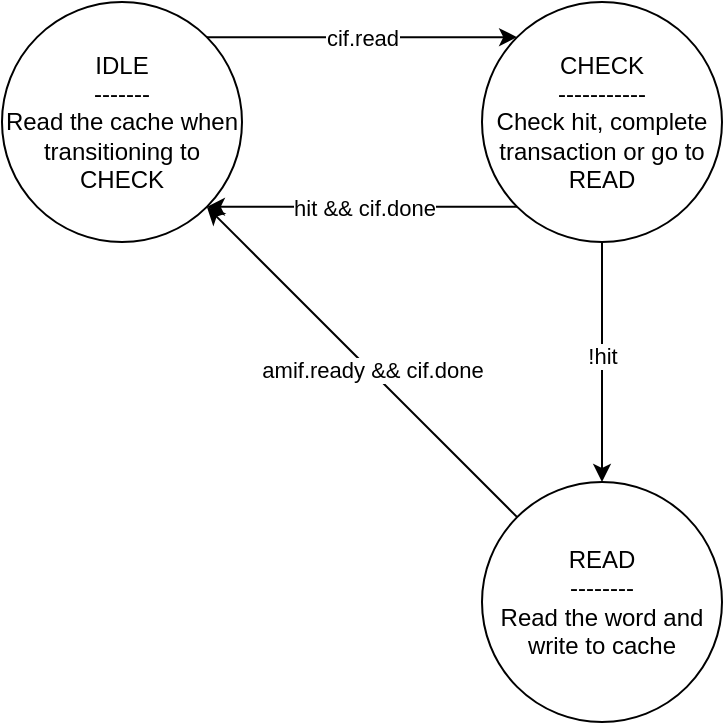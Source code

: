 <mxfile version="27.0.6">
  <diagram name="Page-1" id="iWYksR-LK-WmAYDwQHZO">
    <mxGraphModel dx="1388" dy="648" grid="1" gridSize="10" guides="1" tooltips="1" connect="1" arrows="1" fold="1" page="1" pageScale="1" pageWidth="1169" pageHeight="827" math="0" shadow="0">
      <root>
        <mxCell id="0" />
        <mxCell id="1" parent="0" />
        <mxCell id="UUDh4dBdKiK-Q3wQa4E3-1" value="IDLE&lt;div&gt;-------&lt;/div&gt;&lt;div&gt;Read the cache when transitioning to CHECK&lt;/div&gt;" style="ellipse;whiteSpace=wrap;html=1;aspect=fixed;" parent="1" vertex="1">
          <mxGeometry x="400" y="240" width="120" height="120" as="geometry" />
        </mxCell>
        <mxCell id="UUDh4dBdKiK-Q3wQa4E3-2" value="CHECK&lt;div&gt;-----------&lt;/div&gt;&lt;div&gt;Check hit, complete transaction or go to READ&lt;/div&gt;" style="ellipse;whiteSpace=wrap;html=1;aspect=fixed;" parent="1" vertex="1">
          <mxGeometry x="640" y="240" width="120" height="120" as="geometry" />
        </mxCell>
        <mxCell id="UUDh4dBdKiK-Q3wQa4E3-3" value="" style="endArrow=classic;html=1;rounded=0;exitX=1;exitY=0;exitDx=0;exitDy=0;entryX=0;entryY=0;entryDx=0;entryDy=0;" parent="1" source="UUDh4dBdKiK-Q3wQa4E3-1" target="UUDh4dBdKiK-Q3wQa4E3-2" edge="1">
          <mxGeometry width="50" height="50" relative="1" as="geometry">
            <mxPoint x="502.426" y="249.996" as="sourcePoint" />
            <mxPoint x="657.574" y="249.996" as="targetPoint" />
          </mxGeometry>
        </mxCell>
        <mxCell id="UUDh4dBdKiK-Q3wQa4E3-4" value="cif.read" style="edgeLabel;html=1;align=center;verticalAlign=middle;resizable=0;points=[];" parent="UUDh4dBdKiK-Q3wQa4E3-3" vertex="1" connectable="0">
          <mxGeometry y="-2" relative="1" as="geometry">
            <mxPoint y="-2" as="offset" />
          </mxGeometry>
        </mxCell>
        <mxCell id="UUDh4dBdKiK-Q3wQa4E3-5" value="" style="endArrow=classic;html=1;rounded=0;exitX=0;exitY=1;exitDx=0;exitDy=0;entryX=1;entryY=1;entryDx=0;entryDy=0;" parent="1" source="UUDh4dBdKiK-Q3wQa4E3-2" target="UUDh4dBdKiK-Q3wQa4E3-1" edge="1">
          <mxGeometry width="50" height="50" relative="1" as="geometry">
            <mxPoint x="657.574" y="360.004" as="sourcePoint" />
            <mxPoint x="502.426" y="360.004" as="targetPoint" />
          </mxGeometry>
        </mxCell>
        <mxCell id="UUDh4dBdKiK-Q3wQa4E3-6" value="hit &amp;amp;&amp;amp; cif.done" style="edgeLabel;html=1;align=center;verticalAlign=middle;resizable=0;points=[];" parent="UUDh4dBdKiK-Q3wQa4E3-5" vertex="1" connectable="0">
          <mxGeometry x="-0.01" relative="1" as="geometry">
            <mxPoint as="offset" />
          </mxGeometry>
        </mxCell>
        <mxCell id="UUDh4dBdKiK-Q3wQa4E3-7" value="READ&lt;div&gt;--------&lt;/div&gt;&lt;div&gt;Read the word and write to cache&lt;/div&gt;" style="ellipse;whiteSpace=wrap;html=1;aspect=fixed;" parent="1" vertex="1">
          <mxGeometry x="640" y="480" width="120" height="120" as="geometry" />
        </mxCell>
        <mxCell id="UUDh4dBdKiK-Q3wQa4E3-8" value="" style="endArrow=classic;html=1;rounded=0;exitX=0.5;exitY=1;exitDx=0;exitDy=0;entryX=0.5;entryY=0;entryDx=0;entryDy=0;" parent="1" source="UUDh4dBdKiK-Q3wQa4E3-2" target="UUDh4dBdKiK-Q3wQa4E3-7" edge="1">
          <mxGeometry width="50" height="50" relative="1" as="geometry">
            <mxPoint x="720" y="360" as="sourcePoint" />
            <mxPoint x="720" y="480" as="targetPoint" />
          </mxGeometry>
        </mxCell>
        <mxCell id="UUDh4dBdKiK-Q3wQa4E3-10" value="!hit" style="edgeLabel;html=1;align=center;verticalAlign=middle;resizable=0;points=[];" parent="UUDh4dBdKiK-Q3wQa4E3-8" vertex="1" connectable="0">
          <mxGeometry x="-0.048" relative="1" as="geometry">
            <mxPoint as="offset" />
          </mxGeometry>
        </mxCell>
        <mxCell id="UUDh4dBdKiK-Q3wQa4E3-11" value="" style="endArrow=classic;html=1;rounded=0;exitX=0;exitY=0;exitDx=0;exitDy=0;entryX=1;entryY=1;entryDx=0;entryDy=0;" parent="1" source="UUDh4dBdKiK-Q3wQa4E3-7" target="UUDh4dBdKiK-Q3wQa4E3-1" edge="1">
          <mxGeometry width="50" height="50" relative="1" as="geometry">
            <mxPoint x="510" y="490" as="sourcePoint" />
            <mxPoint x="640" y="390" as="targetPoint" />
          </mxGeometry>
        </mxCell>
        <mxCell id="UUDh4dBdKiK-Q3wQa4E3-12" value="amif.ready &amp;amp;&amp;amp; cif.done" style="edgeLabel;html=1;align=center;verticalAlign=middle;resizable=0;points=[];" parent="UUDh4dBdKiK-Q3wQa4E3-11" vertex="1" connectable="0">
          <mxGeometry x="-0.058" y="-1" relative="1" as="geometry">
            <mxPoint as="offset" />
          </mxGeometry>
        </mxCell>
      </root>
    </mxGraphModel>
  </diagram>
</mxfile>
